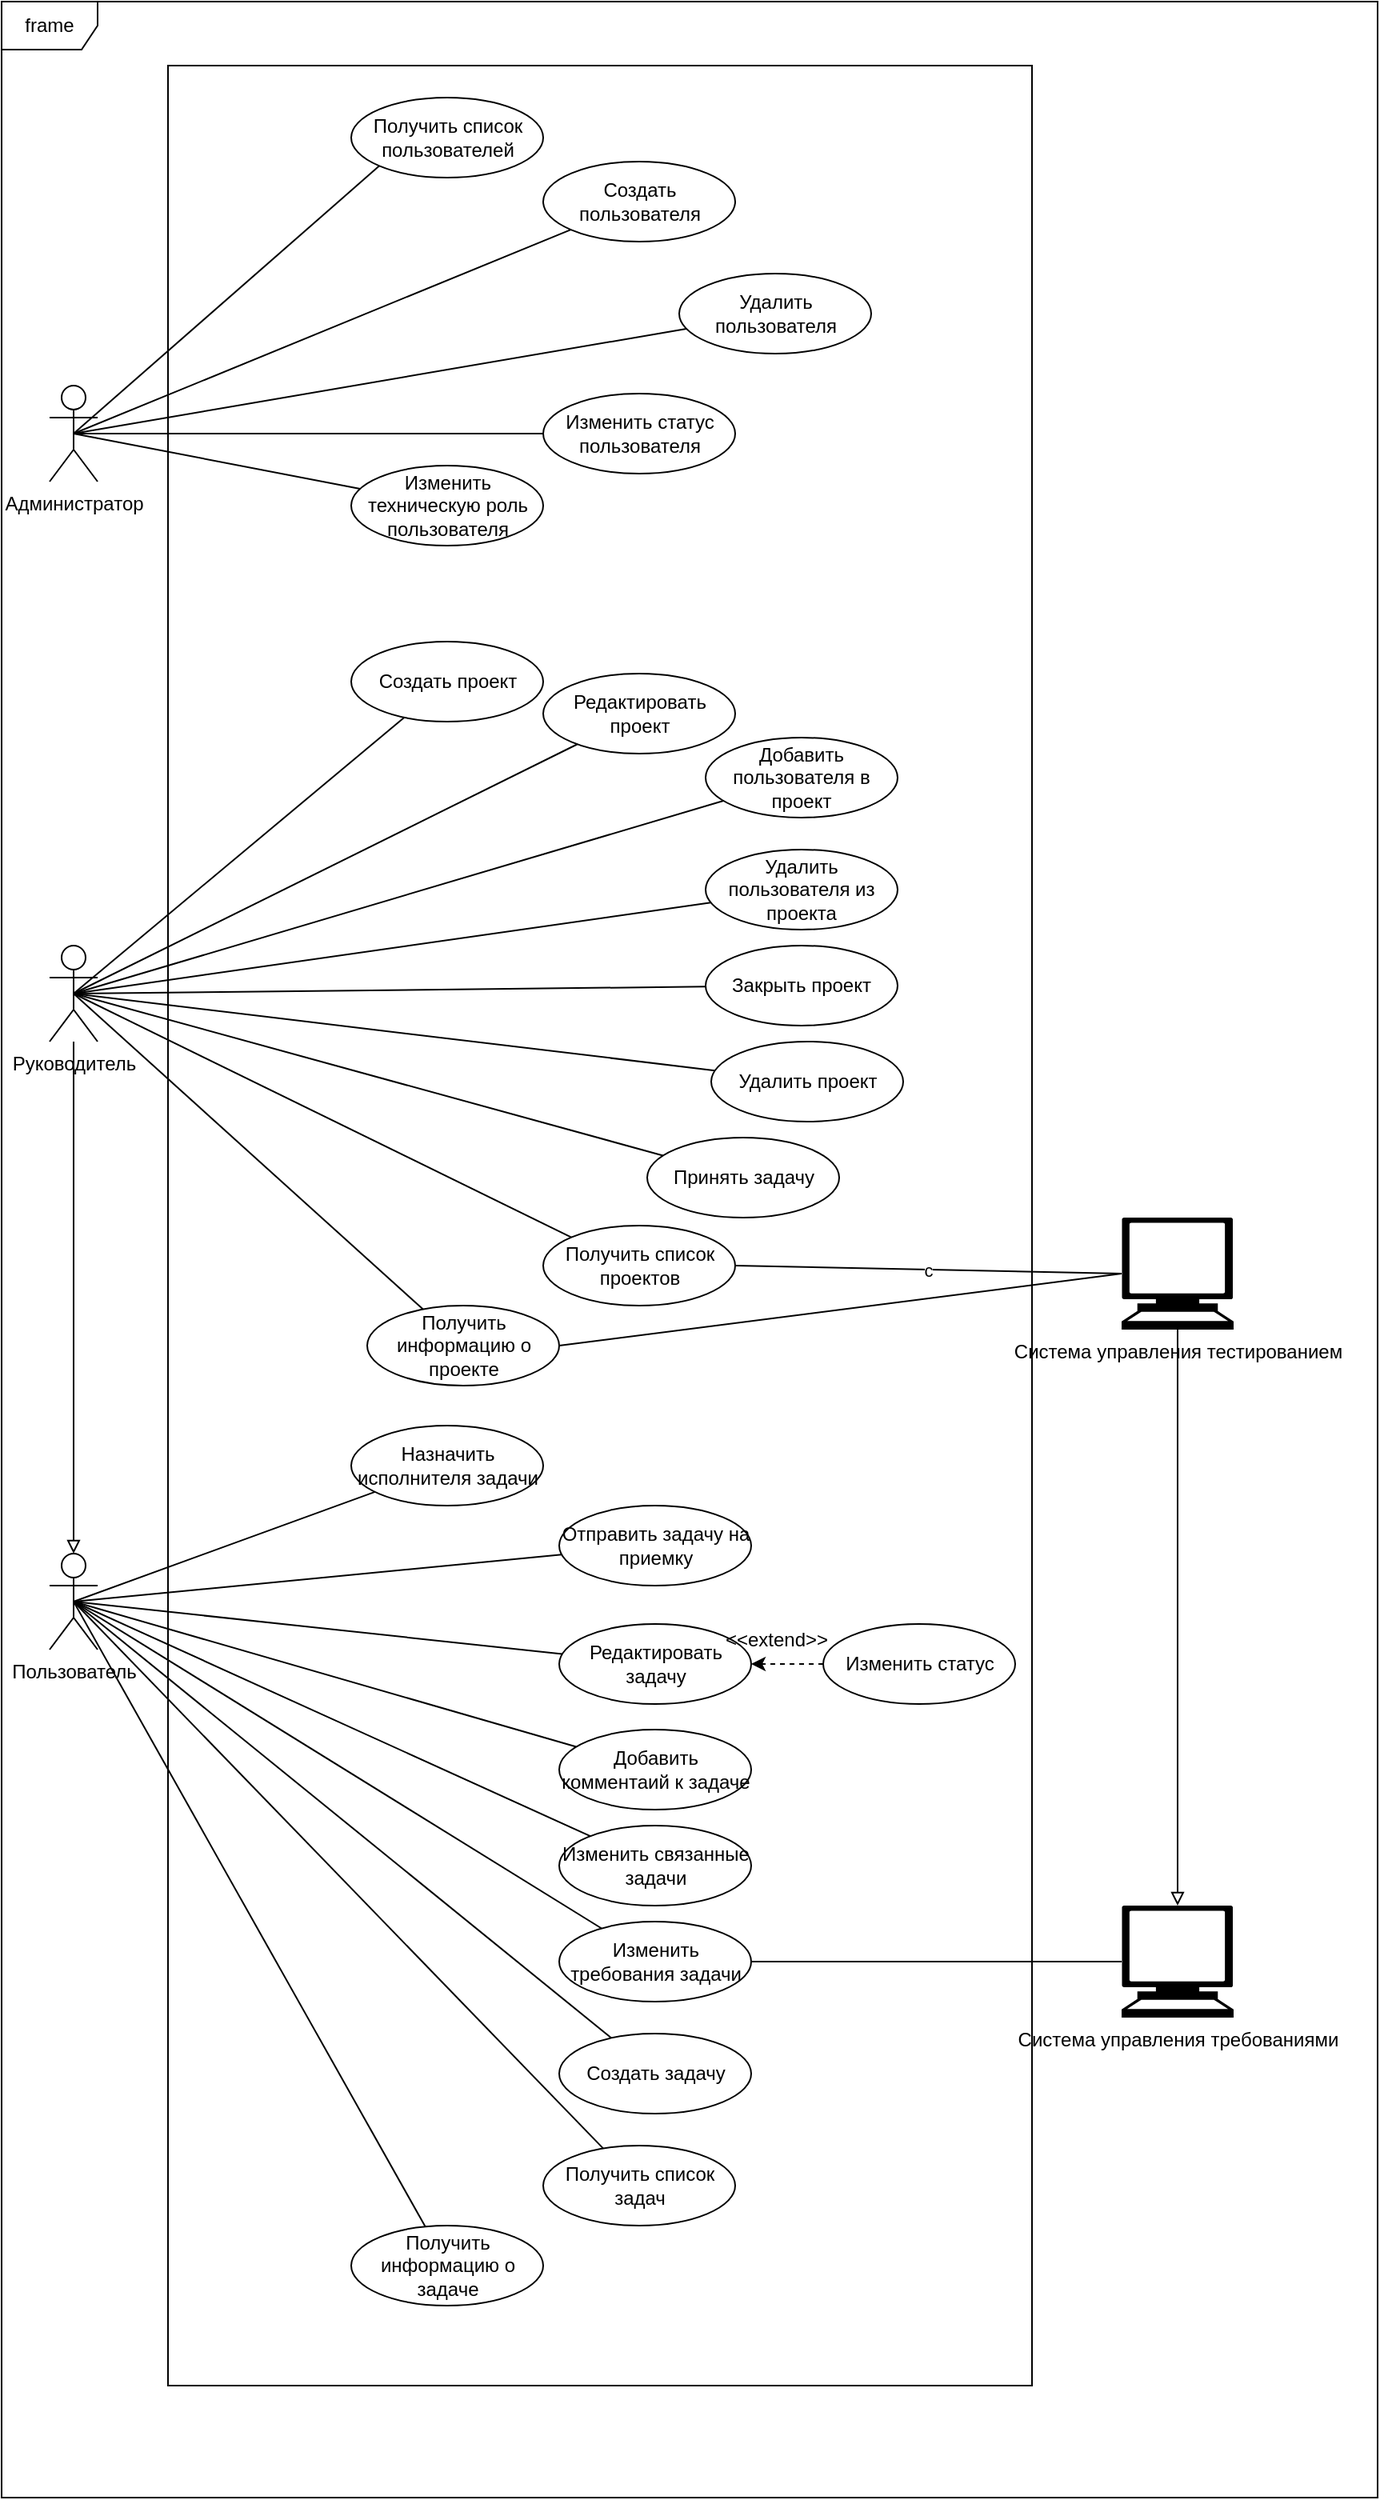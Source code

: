 <mxfile version="13.7.9" type="device" pages="2"><diagram id="O17RG_47MMG2Tf_MipBB" name="Page-1"><mxGraphModel dx="1730" dy="2196" grid="1" gridSize="10" guides="1" tooltips="1" connect="1" arrows="1" fold="1" page="1" pageScale="1" pageWidth="827" pageHeight="1169" math="0" shadow="0"><root><mxCell id="0"/><mxCell id="1" parent="0"/><mxCell id="I_ckQpE3vQLTtVk01G5w-14" value="frame" style="shape=umlFrame;whiteSpace=wrap;html=1;" parent="1" vertex="1"><mxGeometry x="40" y="-230" width="860" height="1560" as="geometry"/></mxCell><mxCell id="I_ckQpE3vQLTtVk01G5w-16" value="" style="rounded=0;whiteSpace=wrap;html=1;" parent="1" vertex="1"><mxGeometry x="144" y="-190" width="540" height="1450" as="geometry"/></mxCell><mxCell id="I_ckQpE3vQLTtVk01G5w-1" value="Руководитель" style="shape=umlActor;verticalLabelPosition=bottom;labelBackgroundColor=#ffffff;verticalAlign=top;html=1;outlineConnect=0;" parent="1" vertex="1"><mxGeometry x="70" y="360" width="30" height="60" as="geometry"/></mxCell><mxCell id="I_ckQpE3vQLTtVk01G5w-2" value="Администратор" style="shape=umlActor;verticalLabelPosition=bottom;labelBackgroundColor=#ffffff;verticalAlign=top;html=1;outlineConnect=0;" parent="1" vertex="1"><mxGeometry x="70" y="10" width="30" height="60" as="geometry"/></mxCell><mxCell id="I_ckQpE3vQLTtVk01G5w-36" style="edgeStyle=none;rounded=0;orthogonalLoop=1;jettySize=auto;html=1;exitX=0.5;exitY=0.5;exitDx=0;exitDy=0;exitPerimeter=0;endArrow=none;endFill=0;" parent="1" source="I_ckQpE3vQLTtVk01G5w-3" target="I_ckQpE3vQLTtVk01G5w-34" edge="1"><mxGeometry relative="1" as="geometry"/></mxCell><mxCell id="I_ckQpE3vQLTtVk01G5w-40" style="edgeStyle=none;rounded=0;orthogonalLoop=1;jettySize=auto;html=1;exitX=0.5;exitY=0.5;exitDx=0;exitDy=0;exitPerimeter=0;startArrow=none;startFill=0;endArrow=none;endFill=0;" parent="1" source="I_ckQpE3vQLTtVk01G5w-3" target="I_ckQpE3vQLTtVk01G5w-39" edge="1"><mxGeometry relative="1" as="geometry"/></mxCell><mxCell id="I_ckQpE3vQLTtVk01G5w-3" value="Пользователь&lt;br&gt;" style="shape=umlActor;verticalLabelPosition=bottom;labelBackgroundColor=#ffffff;verticalAlign=top;html=1;outlineConnect=0;" parent="1" vertex="1"><mxGeometry x="70" y="740" width="30" height="60" as="geometry"/></mxCell><mxCell id="I_ckQpE3vQLTtVk01G5w-21" value="" style="endArrow=block;html=1;entryX=0.5;entryY=0;entryDx=0;entryDy=0;entryPerimeter=0;endFill=0;" parent="1" source="I_ckQpE3vQLTtVk01G5w-1" target="I_ckQpE3vQLTtVk01G5w-3" edge="1"><mxGeometry width="50" height="50" relative="1" as="geometry"><mxPoint x="40" y="790" as="sourcePoint"/><mxPoint x="90" y="740" as="targetPoint"/></mxGeometry></mxCell><mxCell id="I_ckQpE3vQLTtVk01G5w-24" value="Создать проект" style="ellipse;whiteSpace=wrap;html=1;" parent="1" vertex="1"><mxGeometry x="258.5" y="170" width="120" height="50" as="geometry"/></mxCell><mxCell id="I_ckQpE3vQLTtVk01G5w-25" style="rounded=0;orthogonalLoop=1;jettySize=auto;html=1;exitX=0.5;exitY=0.5;exitDx=0;exitDy=0;exitPerimeter=0;endArrow=none;endFill=0;" parent="1" source="I_ckQpE3vQLTtVk01G5w-1" target="I_ckQpE3vQLTtVk01G5w-24" edge="1"><mxGeometry relative="1" as="geometry"/></mxCell><mxCell id="I_ckQpE3vQLTtVk01G5w-26" value="Редактировать проект" style="ellipse;whiteSpace=wrap;html=1;" parent="1" vertex="1"><mxGeometry x="378.5" y="190" width="120" height="50" as="geometry"/></mxCell><mxCell id="I_ckQpE3vQLTtVk01G5w-27" style="edgeStyle=none;rounded=0;orthogonalLoop=1;jettySize=auto;html=1;exitX=0.5;exitY=0.5;exitDx=0;exitDy=0;exitPerimeter=0;endArrow=none;endFill=0;" parent="1" source="I_ckQpE3vQLTtVk01G5w-1" target="I_ckQpE3vQLTtVk01G5w-26" edge="1"><mxGeometry relative="1" as="geometry"/></mxCell><mxCell id="I_ckQpE3vQLTtVk01G5w-28" value="Добавить пользователя в проект" style="ellipse;whiteSpace=wrap;html=1;" parent="1" vertex="1"><mxGeometry x="480" y="230" width="120" height="50" as="geometry"/></mxCell><mxCell id="I_ckQpE3vQLTtVk01G5w-29" style="edgeStyle=none;rounded=0;orthogonalLoop=1;jettySize=auto;html=1;exitX=0.5;exitY=0.5;exitDx=0;exitDy=0;exitPerimeter=0;endArrow=none;endFill=0;" parent="1" source="I_ckQpE3vQLTtVk01G5w-1" target="I_ckQpE3vQLTtVk01G5w-28" edge="1"><mxGeometry relative="1" as="geometry"/></mxCell><mxCell id="I_ckQpE3vQLTtVk01G5w-30" value="Изменить требования задачи" style="ellipse;whiteSpace=wrap;html=1;" parent="1" vertex="1"><mxGeometry x="388.5" y="970" width="120" height="50" as="geometry"/></mxCell><mxCell id="I_ckQpE3vQLTtVk01G5w-31" value="Принять задачу" style="ellipse;whiteSpace=wrap;html=1;" parent="1" vertex="1"><mxGeometry x="443.5" y="480" width="120" height="50" as="geometry"/></mxCell><mxCell id="I_ckQpE3vQLTtVk01G5w-32" style="edgeStyle=none;rounded=0;orthogonalLoop=1;jettySize=auto;html=1;exitX=0.5;exitY=0.5;exitDx=0;exitDy=0;exitPerimeter=0;endArrow=none;endFill=0;" parent="1" source="I_ckQpE3vQLTtVk01G5w-1" target="I_ckQpE3vQLTtVk01G5w-31" edge="1"><mxGeometry relative="1" as="geometry"/></mxCell><mxCell id="I_ckQpE3vQLTtVk01G5w-33" style="edgeStyle=none;rounded=0;orthogonalLoop=1;jettySize=auto;html=1;exitX=0.5;exitY=0.5;exitDx=0;exitDy=0;exitPerimeter=0;endArrow=none;endFill=0;" parent="1" source="I_ckQpE3vQLTtVk01G5w-3" target="I_ckQpE3vQLTtVk01G5w-30" edge="1"><mxGeometry relative="1" as="geometry"/></mxCell><mxCell id="I_ckQpE3vQLTtVk01G5w-34" value="Редактировать задачу" style="ellipse;whiteSpace=wrap;html=1;" parent="1" vertex="1"><mxGeometry x="388.5" y="784" width="120" height="50" as="geometry"/></mxCell><mxCell id="I_ckQpE3vQLTtVk01G5w-35" value="Изменить статус" style="ellipse;whiteSpace=wrap;html=1;" parent="1" vertex="1"><mxGeometry x="553.5" y="784" width="120" height="50" as="geometry"/></mxCell><mxCell id="I_ckQpE3vQLTtVk01G5w-37" style="edgeStyle=none;rounded=0;orthogonalLoop=1;jettySize=auto;html=1;endArrow=classic;endFill=1;startArrow=none;startFill=0;dashed=1;" parent="1" source="I_ckQpE3vQLTtVk01G5w-35" target="I_ckQpE3vQLTtVk01G5w-34" edge="1"><mxGeometry relative="1" as="geometry"><mxPoint x="95" y="594" as="sourcePoint"/><mxPoint x="406.755" y="526.524" as="targetPoint"/></mxGeometry></mxCell><mxCell id="I_ckQpE3vQLTtVk01G5w-38" value="&amp;lt;&amp;lt;extend&amp;gt;&amp;gt;" style="text;html=1;align=center;verticalAlign=middle;resizable=0;points=[];;autosize=1;" parent="1" vertex="1"><mxGeometry x="483.5" y="784" width="80" height="20" as="geometry"/></mxCell><mxCell id="I_ckQpE3vQLTtVk01G5w-39" value="Отправить задачу на приемку" style="ellipse;whiteSpace=wrap;html=1;" parent="1" vertex="1"><mxGeometry x="388.5" y="710" width="120" height="50" as="geometry"/></mxCell><mxCell id="A1hwk7xXJRAbcXM-O2P2-3" style="orthogonalLoop=1;jettySize=auto;html=1;entryX=0.5;entryY=0.5;entryDx=0;entryDy=0;entryPerimeter=0;rounded=0;endArrow=none;endFill=0;" parent="1" source="A1hwk7xXJRAbcXM-O2P2-2" target="I_ckQpE3vQLTtVk01G5w-3" edge="1"><mxGeometry relative="1" as="geometry"/></mxCell><mxCell id="A1hwk7xXJRAbcXM-O2P2-2" value="Назначить исполнителя задачи" style="ellipse;whiteSpace=wrap;html=1;" parent="1" vertex="1"><mxGeometry x="258.5" y="660" width="120" height="50" as="geometry"/></mxCell><mxCell id="ndSK218fAODpOp6ZJXrL-1" value="Создать пользователя" style="ellipse;whiteSpace=wrap;html=1;" parent="1" vertex="1"><mxGeometry x="378.5" y="-130" width="120" height="50" as="geometry"/></mxCell><mxCell id="ndSK218fAODpOp6ZJXrL-2" value="Удалить пользователя" style="ellipse;whiteSpace=wrap;html=1;" parent="1" vertex="1"><mxGeometry x="463.5" y="-60" width="120" height="50" as="geometry"/></mxCell><mxCell id="ndSK218fAODpOp6ZJXrL-3" value="Изменить статус пользователя" style="ellipse;whiteSpace=wrap;html=1;" parent="1" vertex="1"><mxGeometry x="378.5" y="15" width="120" height="50" as="geometry"/></mxCell><mxCell id="ndSK218fAODpOp6ZJXrL-4" value="Изменить техническую роль пользователя" style="ellipse;whiteSpace=wrap;html=1;" parent="1" vertex="1"><mxGeometry x="258.5" y="60" width="120" height="50" as="geometry"/></mxCell><mxCell id="ndSK218fAODpOp6ZJXrL-5" style="rounded=0;orthogonalLoop=1;jettySize=auto;html=1;exitX=0.5;exitY=0.5;exitDx=0;exitDy=0;exitPerimeter=0;endArrow=none;endFill=0;" parent="1" source="I_ckQpE3vQLTtVk01G5w-2" target="ndSK218fAODpOp6ZJXrL-1" edge="1"><mxGeometry relative="1" as="geometry"><mxPoint x="105" y="140" as="sourcePoint"/><mxPoint x="292.367" y="199.798" as="targetPoint"/></mxGeometry></mxCell><mxCell id="ndSK218fAODpOp6ZJXrL-6" style="rounded=0;orthogonalLoop=1;jettySize=auto;html=1;exitX=0.5;exitY=0.5;exitDx=0;exitDy=0;exitPerimeter=0;endArrow=none;endFill=0;" parent="1" source="I_ckQpE3vQLTtVk01G5w-2" target="ndSK218fAODpOp6ZJXrL-2" edge="1"><mxGeometry relative="1" as="geometry"><mxPoint x="105" y="140" as="sourcePoint"/><mxPoint x="280" y="35" as="targetPoint"/></mxGeometry></mxCell><mxCell id="ndSK218fAODpOp6ZJXrL-7" style="rounded=0;orthogonalLoop=1;jettySize=auto;html=1;exitX=0.5;exitY=0.5;exitDx=0;exitDy=0;exitPerimeter=0;endArrow=none;endFill=0;" parent="1" source="I_ckQpE3vQLTtVk01G5w-2" target="ndSK218fAODpOp6ZJXrL-3" edge="1"><mxGeometry relative="1" as="geometry"><mxPoint x="115" y="150" as="sourcePoint"/><mxPoint x="290" y="45" as="targetPoint"/></mxGeometry></mxCell><mxCell id="ndSK218fAODpOp6ZJXrL-8" style="rounded=0;orthogonalLoop=1;jettySize=auto;html=1;exitX=0.5;exitY=0.5;exitDx=0;exitDy=0;exitPerimeter=0;endArrow=none;endFill=0;" parent="1" source="I_ckQpE3vQLTtVk01G5w-2" target="ndSK218fAODpOp6ZJXrL-4" edge="1"><mxGeometry relative="1" as="geometry"><mxPoint x="125" y="160" as="sourcePoint"/><mxPoint x="300" y="55" as="targetPoint"/></mxGeometry></mxCell><mxCell id="ndSK218fAODpOp6ZJXrL-10" value="Добавить комментаий к задаче" style="ellipse;whiteSpace=wrap;html=1;" parent="1" vertex="1"><mxGeometry x="388.5" y="850" width="120" height="50" as="geometry"/></mxCell><mxCell id="ndSK218fAODpOp6ZJXrL-11" style="edgeStyle=none;rounded=0;orthogonalLoop=1;jettySize=auto;html=1;exitX=0.5;exitY=0.5;exitDx=0;exitDy=0;exitPerimeter=0;endArrow=none;endFill=0;" parent="1" source="I_ckQpE3vQLTtVk01G5w-3" target="ndSK218fAODpOp6ZJXrL-10" edge="1"><mxGeometry relative="1" as="geometry"><mxPoint x="95" y="594" as="sourcePoint"/><mxPoint x="252.391" y="675.521" as="targetPoint"/></mxGeometry></mxCell><mxCell id="ndSK218fAODpOp6ZJXrL-12" value="Закрыть проект" style="ellipse;whiteSpace=wrap;html=1;" parent="1" vertex="1"><mxGeometry x="480" y="360" width="120" height="50" as="geometry"/></mxCell><mxCell id="ndSK218fAODpOp6ZJXrL-13" style="edgeStyle=none;rounded=0;orthogonalLoop=1;jettySize=auto;html=1;exitX=0.5;exitY=0.5;exitDx=0;exitDy=0;exitPerimeter=0;endArrow=none;endFill=0;" parent="1" source="I_ckQpE3vQLTtVk01G5w-1" target="ndSK218fAODpOp6ZJXrL-12" edge="1"><mxGeometry relative="1" as="geometry"><mxPoint x="95" y="400" as="sourcePoint"/><mxPoint x="364.876" y="371.202" as="targetPoint"/></mxGeometry></mxCell><mxCell id="r0zNyElQ8QQ4eXi9RlfL-2" value="Изменить связанные задачи" style="ellipse;whiteSpace=wrap;html=1;" parent="1" vertex="1"><mxGeometry x="388.5" y="910" width="120" height="50" as="geometry"/></mxCell><mxCell id="r0zNyElQ8QQ4eXi9RlfL-6" style="edgeStyle=none;rounded=0;orthogonalLoop=1;jettySize=auto;html=1;exitX=0.5;exitY=0.5;exitDx=0;exitDy=0;exitPerimeter=0;endArrow=none;endFill=0;" parent="1" source="I_ckQpE3vQLTtVk01G5w-3" target="r0zNyElQ8QQ4eXi9RlfL-2" edge="1"><mxGeometry relative="1" as="geometry"><mxPoint x="95" y="594" as="sourcePoint"/><mxPoint x="264.248" y="742.42" as="targetPoint"/></mxGeometry></mxCell><mxCell id="W1dno4rxPJyW54AZwVc1-2" value="Удалить проект" style="ellipse;whiteSpace=wrap;html=1;" parent="1" vertex="1"><mxGeometry x="483.5" y="420" width="120" height="50" as="geometry"/></mxCell><mxCell id="W1dno4rxPJyW54AZwVc1-3" style="edgeStyle=none;rounded=0;orthogonalLoop=1;jettySize=auto;html=1;exitX=0.5;exitY=0.5;exitDx=0;exitDy=0;exitPerimeter=0;endArrow=none;endFill=0;" parent="1" source="I_ckQpE3vQLTtVk01G5w-1" target="W1dno4rxPJyW54AZwVc1-2" edge="1"><mxGeometry relative="1" as="geometry"><mxPoint x="95" y="400" as="sourcePoint"/><mxPoint x="398.5" y="345" as="targetPoint"/></mxGeometry></mxCell><mxCell id="W1dno4rxPJyW54AZwVc1-4" value="Удалить пользователя из проекта" style="ellipse;whiteSpace=wrap;html=1;" parent="1" vertex="1"><mxGeometry x="480" y="300" width="120" height="50" as="geometry"/></mxCell><mxCell id="W1dno4rxPJyW54AZwVc1-5" style="edgeStyle=none;rounded=0;orthogonalLoop=1;jettySize=auto;html=1;exitX=0.5;exitY=0.5;exitDx=0;exitDy=0;exitPerimeter=0;endArrow=none;endFill=0;" parent="1" source="I_ckQpE3vQLTtVk01G5w-1" target="W1dno4rxPJyW54AZwVc1-4" edge="1"><mxGeometry relative="1" as="geometry"><mxPoint x="95" y="400" as="sourcePoint"/><mxPoint x="501.125" y="279.501" as="targetPoint"/></mxGeometry></mxCell><mxCell id="W1dno4rxPJyW54AZwVc1-9" value="Получить список пользователей" style="ellipse;whiteSpace=wrap;html=1;" parent="1" vertex="1"><mxGeometry x="258.5" y="-170" width="120" height="50" as="geometry"/></mxCell><mxCell id="W1dno4rxPJyW54AZwVc1-10" style="rounded=0;orthogonalLoop=1;jettySize=auto;html=1;exitX=0.5;exitY=0.5;exitDx=0;exitDy=0;exitPerimeter=0;endArrow=none;endFill=0;entryX=0;entryY=1;entryDx=0;entryDy=0;" parent="1" source="I_ckQpE3vQLTtVk01G5w-2" target="W1dno4rxPJyW54AZwVc1-9" edge="1"><mxGeometry relative="1" as="geometry"><mxPoint x="95" y="50" as="sourcePoint"/><mxPoint x="398.5" y="-95" as="targetPoint"/></mxGeometry></mxCell><mxCell id="W1dno4rxPJyW54AZwVc1-11" value="Получить информацию о проекте" style="ellipse;whiteSpace=wrap;html=1;" parent="1" vertex="1"><mxGeometry x="268.5" y="585" width="120" height="50" as="geometry"/></mxCell><mxCell id="W1dno4rxPJyW54AZwVc1-12" style="edgeStyle=none;rounded=0;orthogonalLoop=1;jettySize=auto;html=1;exitX=0.5;exitY=0.5;exitDx=0;exitDy=0;exitPerimeter=0;endArrow=none;endFill=0;" parent="1" source="I_ckQpE3vQLTtVk01G5w-1" target="W1dno4rxPJyW54AZwVc1-11" edge="1"><mxGeometry relative="1" as="geometry"><mxPoint x="95" y="400" as="sourcePoint"/><mxPoint x="409.251" y="551.091" as="targetPoint"/></mxGeometry></mxCell><mxCell id="W1dno4rxPJyW54AZwVc1-13" value="Создать задачу" style="ellipse;whiteSpace=wrap;html=1;" parent="1" vertex="1"><mxGeometry x="388.5" y="1040" width="120" height="50" as="geometry"/></mxCell><mxCell id="W1dno4rxPJyW54AZwVc1-14" style="edgeStyle=none;rounded=0;orthogonalLoop=1;jettySize=auto;html=1;exitX=0.5;exitY=0.5;exitDx=0;exitDy=0;exitPerimeter=0;endArrow=none;endFill=0;" parent="1" source="I_ckQpE3vQLTtVk01G5w-3" target="W1dno4rxPJyW54AZwVc1-13" edge="1"><mxGeometry relative="1" as="geometry"><mxPoint x="95" y="780" as="sourcePoint"/><mxPoint x="398.5" y="1005" as="targetPoint"/></mxGeometry></mxCell><mxCell id="W1dno4rxPJyW54AZwVc1-16" value="Получить список задач" style="ellipse;whiteSpace=wrap;html=1;" parent="1" vertex="1"><mxGeometry x="378.5" y="1110" width="120" height="50" as="geometry"/></mxCell><mxCell id="W1dno4rxPJyW54AZwVc1-17" value="Получить информацию о задаче" style="ellipse;whiteSpace=wrap;html=1;" parent="1" vertex="1"><mxGeometry x="258.5" y="1160" width="120" height="50" as="geometry"/></mxCell><mxCell id="W1dno4rxPJyW54AZwVc1-19" style="edgeStyle=none;rounded=0;orthogonalLoop=1;jettySize=auto;html=1;exitX=0.5;exitY=0.5;exitDx=0;exitDy=0;exitPerimeter=0;endArrow=none;endFill=0;" parent="1" source="I_ckQpE3vQLTtVk01G5w-3" target="W1dno4rxPJyW54AZwVc1-16" edge="1"><mxGeometry relative="1" as="geometry"><mxPoint x="95" y="780" as="sourcePoint"/><mxPoint x="415.463" y="1057.58" as="targetPoint"/></mxGeometry></mxCell><mxCell id="W1dno4rxPJyW54AZwVc1-20" style="edgeStyle=none;rounded=0;orthogonalLoop=1;jettySize=auto;html=1;exitX=0.5;exitY=0.5;exitDx=0;exitDy=0;exitPerimeter=0;endArrow=none;endFill=0;" parent="1" source="I_ckQpE3vQLTtVk01G5w-3" target="W1dno4rxPJyW54AZwVc1-17" edge="1"><mxGeometry relative="1" as="geometry"><mxPoint x="95" y="780" as="sourcePoint"/><mxPoint x="405.463" y="1127.58" as="targetPoint"/></mxGeometry></mxCell><mxCell id="47qZKGBPtRxCwyWmWP0e-2" value="Система управления тестированием" style="shape=mxgraph.signs.tech.computer;html=1;pointerEvents=1;fillColor=#000000;strokeColor=none;verticalLabelPosition=bottom;verticalAlign=top;align=center;" vertex="1" parent="1"><mxGeometry x="740" y="530" width="70" height="70" as="geometry"/></mxCell><mxCell id="47qZKGBPtRxCwyWmWP0e-3" value="Система управления требованиями" style="shape=mxgraph.signs.tech.computer;html=1;pointerEvents=1;fillColor=#000000;strokeColor=none;verticalLabelPosition=bottom;verticalAlign=top;align=center;" vertex="1" parent="1"><mxGeometry x="740" y="960" width="70" height="70" as="geometry"/></mxCell><mxCell id="47qZKGBPtRxCwyWmWP0e-6" value="Получить список проектов" style="ellipse;whiteSpace=wrap;html=1;" vertex="1" parent="1"><mxGeometry x="378.5" y="535" width="120" height="50" as="geometry"/></mxCell><mxCell id="47qZKGBPtRxCwyWmWP0e-7" style="edgeStyle=none;rounded=0;orthogonalLoop=1;jettySize=auto;html=1;exitX=0.5;exitY=0.5;exitDx=0;exitDy=0;exitPerimeter=0;endArrow=none;endFill=0;entryX=0;entryY=0;entryDx=0;entryDy=0;" edge="1" parent="1" source="I_ckQpE3vQLTtVk01G5w-1" target="47qZKGBPtRxCwyWmWP0e-6"><mxGeometry relative="1" as="geometry"><mxPoint x="95" y="400" as="sourcePoint"/><mxPoint x="463.418" y="501.232" as="targetPoint"/></mxGeometry></mxCell><mxCell id="47qZKGBPtRxCwyWmWP0e-8" value="" style="endArrow=block;html=1;entryX=0.5;entryY=0;entryDx=0;entryDy=0;entryPerimeter=0;endFill=0;exitX=0.5;exitY=1;exitDx=0;exitDy=0;exitPerimeter=0;" edge="1" parent="1" source="47qZKGBPtRxCwyWmWP0e-2" target="47qZKGBPtRxCwyWmWP0e-3"><mxGeometry width="50" height="50" relative="1" as="geometry"><mxPoint x="820" y="490" as="sourcePoint"/><mxPoint x="820" y="810" as="targetPoint"/></mxGeometry></mxCell><mxCell id="47qZKGBPtRxCwyWmWP0e-10" value="с" style="edgeStyle=none;rounded=0;orthogonalLoop=1;jettySize=auto;html=1;exitX=1;exitY=0.5;exitDx=0;exitDy=0;endArrow=none;endFill=0;entryX=0;entryY=0.5;entryDx=0;entryDy=0;entryPerimeter=0;" edge="1" parent="1" source="47qZKGBPtRxCwyWmWP0e-6" target="47qZKGBPtRxCwyWmWP0e-2"><mxGeometry relative="1" as="geometry"><mxPoint x="670" y="540" as="sourcePoint"/><mxPoint x="980.463" y="692.58" as="targetPoint"/></mxGeometry></mxCell><mxCell id="47qZKGBPtRxCwyWmWP0e-11" style="edgeStyle=none;rounded=0;orthogonalLoop=1;jettySize=auto;html=1;exitX=1;exitY=0.5;exitDx=0;exitDy=0;endArrow=none;endFill=0;entryX=0;entryY=0.5;entryDx=0;entryDy=0;entryPerimeter=0;" edge="1" parent="1" source="W1dno4rxPJyW54AZwVc1-11" target="47qZKGBPtRxCwyWmWP0e-2"><mxGeometry relative="1" as="geometry"><mxPoint x="508.5" y="570" as="sourcePoint"/><mxPoint x="840" y="560" as="targetPoint"/></mxGeometry></mxCell><mxCell id="47qZKGBPtRxCwyWmWP0e-12" style="edgeStyle=none;rounded=0;orthogonalLoop=1;jettySize=auto;html=1;exitX=1;exitY=0.5;exitDx=0;exitDy=0;endArrow=none;endFill=0;entryX=0;entryY=0.5;entryDx=0;entryDy=0;entryPerimeter=0;" edge="1" parent="1" source="I_ckQpE3vQLTtVk01G5w-30" target="47qZKGBPtRxCwyWmWP0e-3"><mxGeometry relative="1" as="geometry"><mxPoint x="518.5" y="580" as="sourcePoint"/><mxPoint x="860" y="585" as="targetPoint"/></mxGeometry></mxCell></root></mxGraphModel></diagram><diagram id="Eja4MwWVv2WyI14xSfww" name="Page-2"><mxGraphModel dx="1106" dy="846" grid="1" gridSize="10" guides="1" tooltips="1" connect="1" arrows="1" fold="1" page="1" pageScale="1" pageWidth="827" pageHeight="1169" math="0" shadow="0"><root><mxCell id="yqrKnY1TNmMkiBgk-q-S-0"/><mxCell id="yqrKnY1TNmMkiBgk-q-S-1" parent="yqrKnY1TNmMkiBgk-q-S-0"/></root></mxGraphModel></diagram></mxfile>